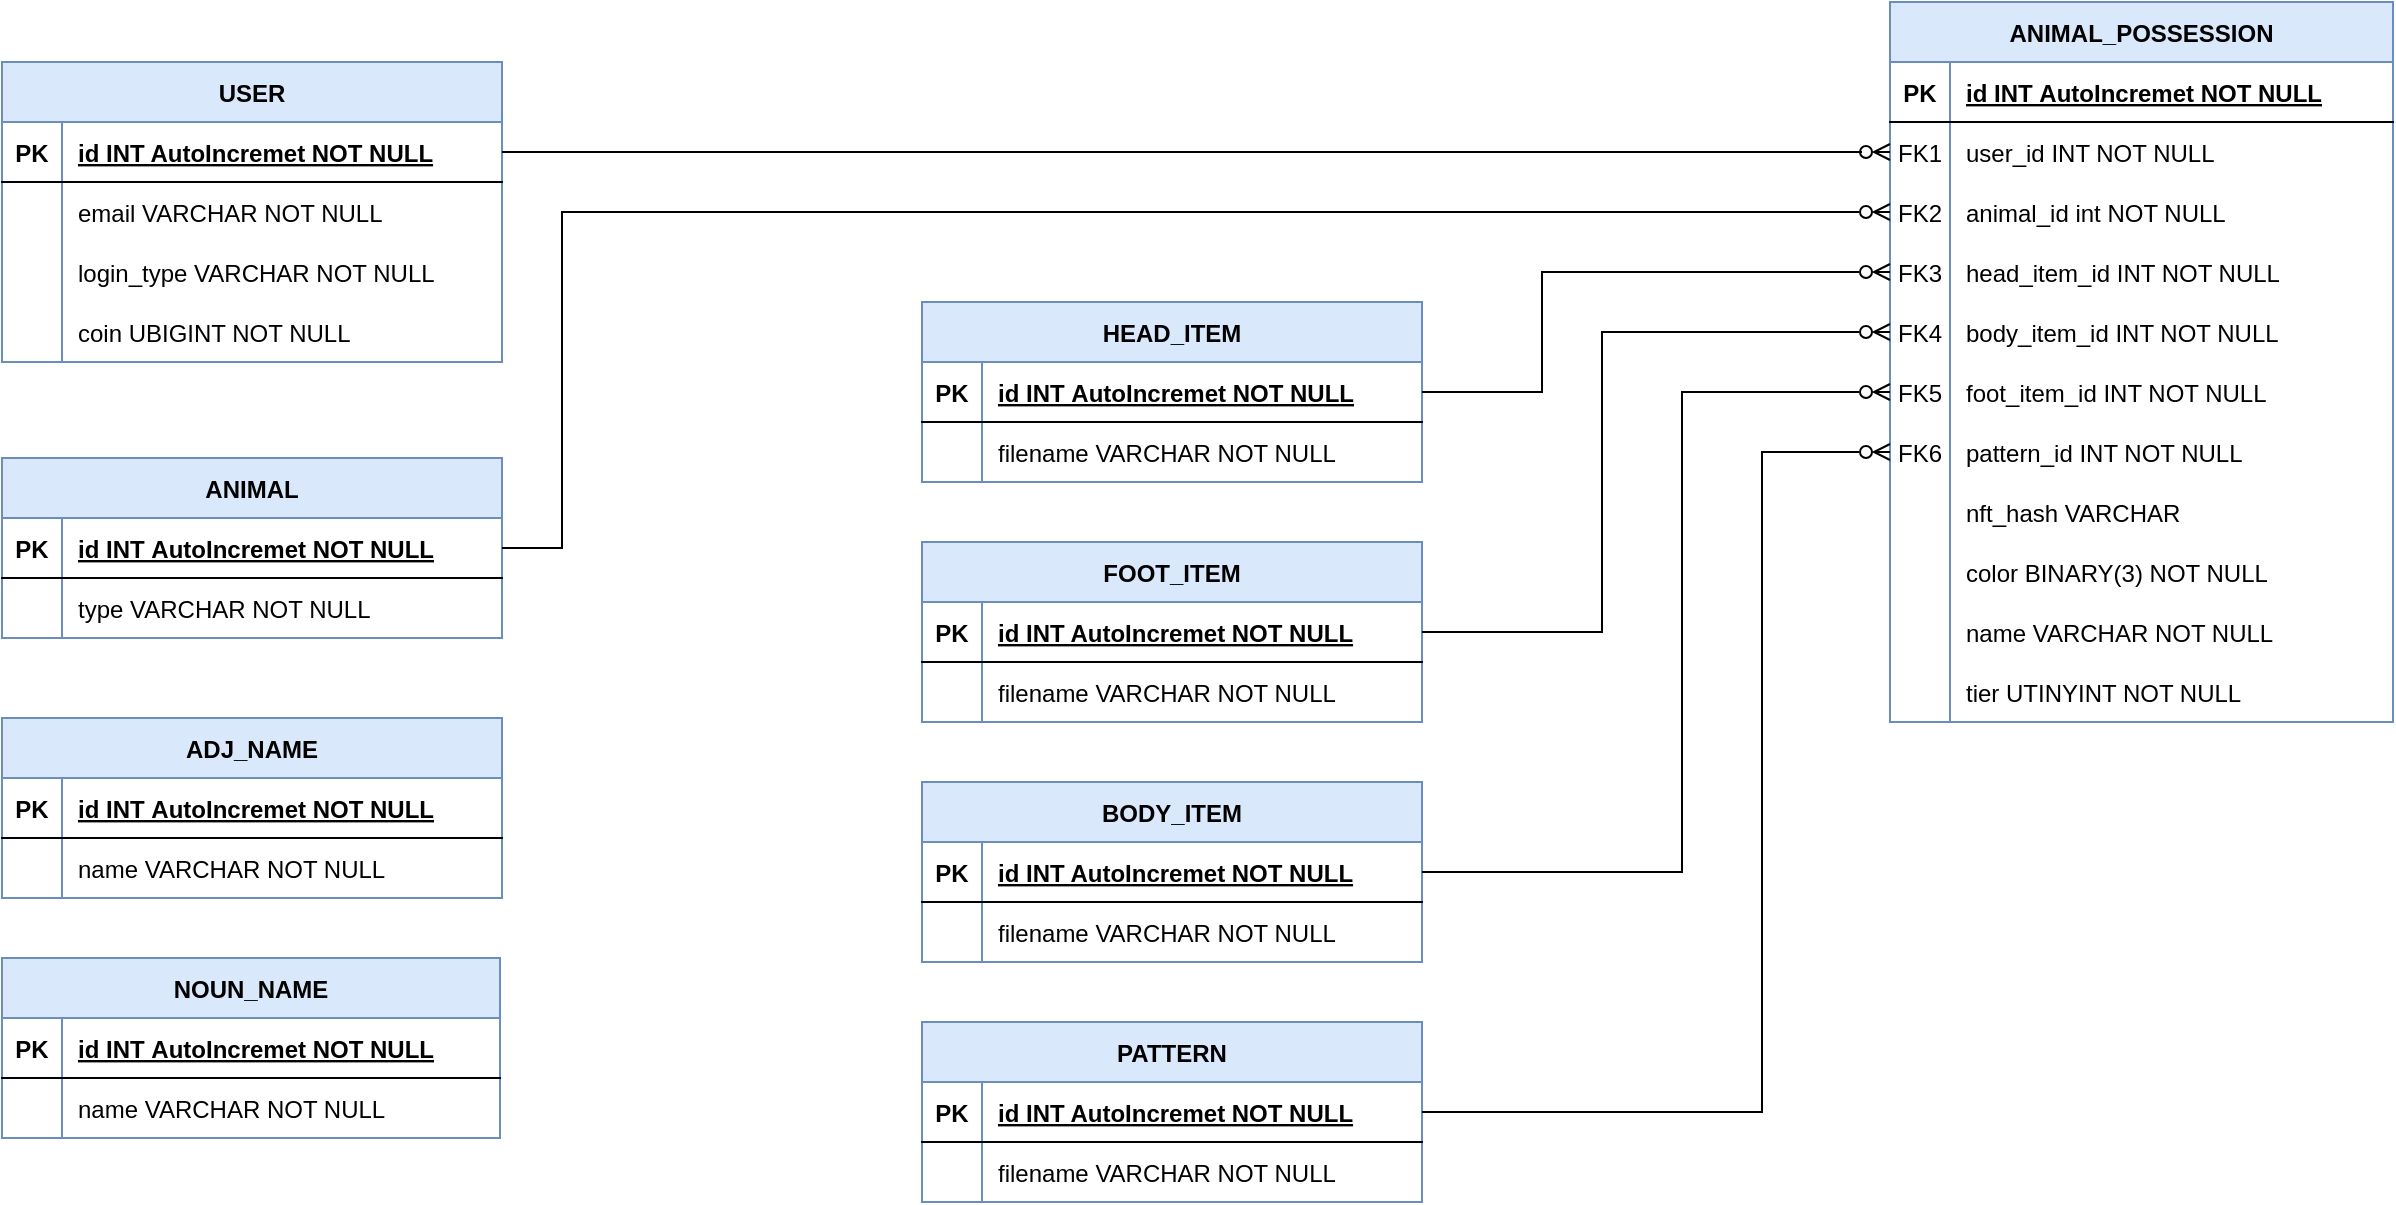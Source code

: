 <mxfile version="17.4.1" type="github">
  <diagram id="R2lEEEUBdFMjLlhIrx00" name="Page-1">
    <mxGraphModel dx="1186" dy="725" grid="1" gridSize="10" guides="1" tooltips="1" connect="1" arrows="1" fold="1" page="1" pageScale="1" pageWidth="850" pageHeight="1100" background="#ffffff" math="0" shadow="0" extFonts="Permanent Marker^https://fonts.googleapis.com/css?family=Permanent+Marker">
      <root>
        <mxCell id="0" />
        <mxCell id="1" parent="0" />
        <mxCell id="C-vyLk0tnHw3VtMMgP7b-2" value="ANIMAL" style="shape=table;startSize=30;container=1;collapsible=1;childLayout=tableLayout;fixedRows=1;rowLines=0;fontStyle=1;align=center;resizeLast=1;fillColor=#dae8fc;strokeColor=#6c8ebf;" parent="1" vertex="1">
          <mxGeometry x="80" y="318" width="250" height="90" as="geometry" />
        </mxCell>
        <mxCell id="C-vyLk0tnHw3VtMMgP7b-3" value="" style="shape=partialRectangle;collapsible=0;dropTarget=0;pointerEvents=0;fillColor=none;points=[[0,0.5],[1,0.5]];portConstraint=eastwest;top=0;left=0;right=0;bottom=1;" parent="C-vyLk0tnHw3VtMMgP7b-2" vertex="1">
          <mxGeometry y="30" width="250" height="30" as="geometry" />
        </mxCell>
        <mxCell id="C-vyLk0tnHw3VtMMgP7b-4" value="PK" style="shape=partialRectangle;overflow=hidden;connectable=0;fillColor=none;top=0;left=0;bottom=0;right=0;fontStyle=1;" parent="C-vyLk0tnHw3VtMMgP7b-3" vertex="1">
          <mxGeometry width="30" height="30" as="geometry">
            <mxRectangle width="30" height="30" as="alternateBounds" />
          </mxGeometry>
        </mxCell>
        <mxCell id="C-vyLk0tnHw3VtMMgP7b-5" value="id INT AutoIncremet NOT NULL" style="shape=partialRectangle;overflow=hidden;connectable=0;fillColor=none;top=0;left=0;bottom=0;right=0;align=left;spacingLeft=6;fontStyle=5;" parent="C-vyLk0tnHw3VtMMgP7b-3" vertex="1">
          <mxGeometry x="30" width="220" height="30" as="geometry">
            <mxRectangle width="220" height="30" as="alternateBounds" />
          </mxGeometry>
        </mxCell>
        <mxCell id="C-vyLk0tnHw3VtMMgP7b-6" value="" style="shape=partialRectangle;collapsible=0;dropTarget=0;pointerEvents=0;fillColor=none;points=[[0,0.5],[1,0.5]];portConstraint=eastwest;top=0;left=0;right=0;bottom=0;" parent="C-vyLk0tnHw3VtMMgP7b-2" vertex="1">
          <mxGeometry y="60" width="250" height="30" as="geometry" />
        </mxCell>
        <mxCell id="C-vyLk0tnHw3VtMMgP7b-7" value="" style="shape=partialRectangle;overflow=hidden;connectable=0;fillColor=none;top=0;left=0;bottom=0;right=0;" parent="C-vyLk0tnHw3VtMMgP7b-6" vertex="1">
          <mxGeometry width="30" height="30" as="geometry">
            <mxRectangle width="30" height="30" as="alternateBounds" />
          </mxGeometry>
        </mxCell>
        <mxCell id="C-vyLk0tnHw3VtMMgP7b-8" value="type VARCHAR NOT NULL" style="shape=partialRectangle;overflow=hidden;connectable=0;fillColor=none;top=0;left=0;bottom=0;right=0;align=left;spacingLeft=6;" parent="C-vyLk0tnHw3VtMMgP7b-6" vertex="1">
          <mxGeometry x="30" width="220" height="30" as="geometry">
            <mxRectangle width="220" height="30" as="alternateBounds" />
          </mxGeometry>
        </mxCell>
        <mxCell id="C-vyLk0tnHw3VtMMgP7b-13" value="ANIMAL_POSSESSION" style="shape=table;startSize=30;container=1;collapsible=1;childLayout=tableLayout;fixedRows=1;rowLines=0;fontStyle=1;align=center;resizeLast=1;fillColor=#dae8fc;strokeColor=#6c8ebf;" parent="1" vertex="1">
          <mxGeometry x="1024" y="90" width="251.5" height="360" as="geometry" />
        </mxCell>
        <mxCell id="C-vyLk0tnHw3VtMMgP7b-14" value="" style="shape=partialRectangle;collapsible=0;dropTarget=0;pointerEvents=0;fillColor=none;points=[[0,0.5],[1,0.5]];portConstraint=eastwest;top=0;left=0;right=0;bottom=1;" parent="C-vyLk0tnHw3VtMMgP7b-13" vertex="1">
          <mxGeometry y="30" width="251.5" height="30" as="geometry" />
        </mxCell>
        <mxCell id="C-vyLk0tnHw3VtMMgP7b-15" value="PK" style="shape=partialRectangle;overflow=hidden;connectable=0;fillColor=none;top=0;left=0;bottom=0;right=0;fontStyle=1;" parent="C-vyLk0tnHw3VtMMgP7b-14" vertex="1">
          <mxGeometry width="30" height="30" as="geometry">
            <mxRectangle width="30" height="30" as="alternateBounds" />
          </mxGeometry>
        </mxCell>
        <mxCell id="C-vyLk0tnHw3VtMMgP7b-16" value="id INT AutoIncremet NOT NULL" style="shape=partialRectangle;overflow=hidden;connectable=0;fillColor=none;top=0;left=0;bottom=0;right=0;align=left;spacingLeft=6;fontStyle=5;" parent="C-vyLk0tnHw3VtMMgP7b-14" vertex="1">
          <mxGeometry x="30" width="221.5" height="30" as="geometry">
            <mxRectangle width="221.5" height="30" as="alternateBounds" />
          </mxGeometry>
        </mxCell>
        <mxCell id="C-vyLk0tnHw3VtMMgP7b-17" value="" style="shape=partialRectangle;collapsible=0;dropTarget=0;pointerEvents=0;fillColor=none;points=[[0,0.5],[1,0.5]];portConstraint=eastwest;top=0;left=0;right=0;bottom=0;" parent="C-vyLk0tnHw3VtMMgP7b-13" vertex="1">
          <mxGeometry y="60" width="251.5" height="30" as="geometry" />
        </mxCell>
        <mxCell id="C-vyLk0tnHw3VtMMgP7b-18" value="FK1" style="shape=partialRectangle;overflow=hidden;connectable=0;fillColor=none;top=0;left=0;bottom=0;right=0;" parent="C-vyLk0tnHw3VtMMgP7b-17" vertex="1">
          <mxGeometry width="30" height="30" as="geometry">
            <mxRectangle width="30" height="30" as="alternateBounds" />
          </mxGeometry>
        </mxCell>
        <mxCell id="C-vyLk0tnHw3VtMMgP7b-19" value="user_id INT NOT NULL" style="shape=partialRectangle;overflow=hidden;connectable=0;fillColor=none;top=0;left=0;bottom=0;right=0;align=left;spacingLeft=6;" parent="C-vyLk0tnHw3VtMMgP7b-17" vertex="1">
          <mxGeometry x="30" width="221.5" height="30" as="geometry">
            <mxRectangle width="221.5" height="30" as="alternateBounds" />
          </mxGeometry>
        </mxCell>
        <mxCell id="C-vyLk0tnHw3VtMMgP7b-20" value="" style="shape=partialRectangle;collapsible=0;dropTarget=0;pointerEvents=0;fillColor=none;points=[[0,0.5],[1,0.5]];portConstraint=eastwest;top=0;left=0;right=0;bottom=0;" parent="C-vyLk0tnHw3VtMMgP7b-13" vertex="1">
          <mxGeometry y="90" width="251.5" height="30" as="geometry" />
        </mxCell>
        <mxCell id="C-vyLk0tnHw3VtMMgP7b-21" value="FK2" style="shape=partialRectangle;overflow=hidden;connectable=0;fillColor=none;top=0;left=0;bottom=0;right=0;" parent="C-vyLk0tnHw3VtMMgP7b-20" vertex="1">
          <mxGeometry width="30" height="30" as="geometry">
            <mxRectangle width="30" height="30" as="alternateBounds" />
          </mxGeometry>
        </mxCell>
        <mxCell id="C-vyLk0tnHw3VtMMgP7b-22" value="animal_id int NOT NULL" style="shape=partialRectangle;overflow=hidden;connectable=0;fillColor=none;top=0;left=0;bottom=0;right=0;align=left;spacingLeft=6;" parent="C-vyLk0tnHw3VtMMgP7b-20" vertex="1">
          <mxGeometry x="30" width="221.5" height="30" as="geometry">
            <mxRectangle width="221.5" height="30" as="alternateBounds" />
          </mxGeometry>
        </mxCell>
        <mxCell id="sEkYHwB2gL95T6LbRW_L-66" value="" style="shape=partialRectangle;collapsible=0;dropTarget=0;pointerEvents=0;fillColor=none;points=[[0,0.5],[1,0.5]];portConstraint=eastwest;top=0;left=0;right=0;bottom=0;" parent="C-vyLk0tnHw3VtMMgP7b-13" vertex="1">
          <mxGeometry y="120" width="251.5" height="30" as="geometry" />
        </mxCell>
        <mxCell id="sEkYHwB2gL95T6LbRW_L-67" value="FK3" style="shape=partialRectangle;overflow=hidden;connectable=0;fillColor=none;top=0;left=0;bottom=0;right=0;" parent="sEkYHwB2gL95T6LbRW_L-66" vertex="1">
          <mxGeometry width="30" height="30" as="geometry">
            <mxRectangle width="30" height="30" as="alternateBounds" />
          </mxGeometry>
        </mxCell>
        <mxCell id="sEkYHwB2gL95T6LbRW_L-68" value="head_item_id INT NOT NULL" style="shape=partialRectangle;overflow=hidden;connectable=0;fillColor=none;top=0;left=0;bottom=0;right=0;align=left;spacingLeft=6;" parent="sEkYHwB2gL95T6LbRW_L-66" vertex="1">
          <mxGeometry x="30" width="221.5" height="30" as="geometry">
            <mxRectangle width="221.5" height="30" as="alternateBounds" />
          </mxGeometry>
        </mxCell>
        <mxCell id="sEkYHwB2gL95T6LbRW_L-69" value="" style="shape=partialRectangle;collapsible=0;dropTarget=0;pointerEvents=0;fillColor=none;points=[[0,0.5],[1,0.5]];portConstraint=eastwest;top=0;left=0;right=0;bottom=0;" parent="C-vyLk0tnHw3VtMMgP7b-13" vertex="1">
          <mxGeometry y="150" width="251.5" height="30" as="geometry" />
        </mxCell>
        <mxCell id="sEkYHwB2gL95T6LbRW_L-70" value="FK4" style="shape=partialRectangle;overflow=hidden;connectable=0;fillColor=none;top=0;left=0;bottom=0;right=0;" parent="sEkYHwB2gL95T6LbRW_L-69" vertex="1">
          <mxGeometry width="30" height="30" as="geometry">
            <mxRectangle width="30" height="30" as="alternateBounds" />
          </mxGeometry>
        </mxCell>
        <mxCell id="sEkYHwB2gL95T6LbRW_L-71" value="body_item_id INT NOT NULL" style="shape=partialRectangle;overflow=hidden;connectable=0;fillColor=none;top=0;left=0;bottom=0;right=0;align=left;spacingLeft=6;" parent="sEkYHwB2gL95T6LbRW_L-69" vertex="1">
          <mxGeometry x="30" width="221.5" height="30" as="geometry">
            <mxRectangle width="221.5" height="30" as="alternateBounds" />
          </mxGeometry>
        </mxCell>
        <mxCell id="sEkYHwB2gL95T6LbRW_L-88" value="" style="shape=partialRectangle;collapsible=0;dropTarget=0;pointerEvents=0;fillColor=none;points=[[0,0.5],[1,0.5]];portConstraint=eastwest;top=0;left=0;right=0;bottom=0;" parent="C-vyLk0tnHw3VtMMgP7b-13" vertex="1">
          <mxGeometry y="180" width="251.5" height="30" as="geometry" />
        </mxCell>
        <mxCell id="sEkYHwB2gL95T6LbRW_L-89" value="FK5" style="shape=partialRectangle;overflow=hidden;connectable=0;fillColor=none;top=0;left=0;bottom=0;right=0;" parent="sEkYHwB2gL95T6LbRW_L-88" vertex="1">
          <mxGeometry width="30" height="30" as="geometry">
            <mxRectangle width="30" height="30" as="alternateBounds" />
          </mxGeometry>
        </mxCell>
        <mxCell id="sEkYHwB2gL95T6LbRW_L-90" value="foot_item_id INT NOT NULL" style="shape=partialRectangle;overflow=hidden;connectable=0;fillColor=none;top=0;left=0;bottom=0;right=0;align=left;spacingLeft=6;" parent="sEkYHwB2gL95T6LbRW_L-88" vertex="1">
          <mxGeometry x="30" width="221.5" height="30" as="geometry">
            <mxRectangle width="221.5" height="30" as="alternateBounds" />
          </mxGeometry>
        </mxCell>
        <mxCell id="sEkYHwB2gL95T6LbRW_L-91" value="" style="shape=partialRectangle;collapsible=0;dropTarget=0;pointerEvents=0;fillColor=none;points=[[0,0.5],[1,0.5]];portConstraint=eastwest;top=0;left=0;right=0;bottom=0;" parent="C-vyLk0tnHw3VtMMgP7b-13" vertex="1">
          <mxGeometry y="210" width="251.5" height="30" as="geometry" />
        </mxCell>
        <mxCell id="sEkYHwB2gL95T6LbRW_L-92" value="FK6" style="shape=partialRectangle;overflow=hidden;connectable=0;fillColor=none;top=0;left=0;bottom=0;right=0;" parent="sEkYHwB2gL95T6LbRW_L-91" vertex="1">
          <mxGeometry width="30" height="30" as="geometry">
            <mxRectangle width="30" height="30" as="alternateBounds" />
          </mxGeometry>
        </mxCell>
        <mxCell id="sEkYHwB2gL95T6LbRW_L-93" value="pattern_id INT NOT NULL" style="shape=partialRectangle;overflow=hidden;connectable=0;fillColor=none;top=0;left=0;bottom=0;right=0;align=left;spacingLeft=6;" parent="sEkYHwB2gL95T6LbRW_L-91" vertex="1">
          <mxGeometry x="30" width="221.5" height="30" as="geometry">
            <mxRectangle width="221.5" height="30" as="alternateBounds" />
          </mxGeometry>
        </mxCell>
        <mxCell id="sEkYHwB2gL95T6LbRW_L-63" value="" style="shape=partialRectangle;collapsible=0;dropTarget=0;pointerEvents=0;fillColor=none;points=[[0,0.5],[1,0.5]];portConstraint=eastwest;top=0;left=0;right=0;bottom=0;" parent="C-vyLk0tnHw3VtMMgP7b-13" vertex="1">
          <mxGeometry y="240" width="251.5" height="30" as="geometry" />
        </mxCell>
        <mxCell id="sEkYHwB2gL95T6LbRW_L-64" value="" style="shape=partialRectangle;overflow=hidden;connectable=0;fillColor=none;top=0;left=0;bottom=0;right=0;" parent="sEkYHwB2gL95T6LbRW_L-63" vertex="1">
          <mxGeometry width="30" height="30" as="geometry">
            <mxRectangle width="30" height="30" as="alternateBounds" />
          </mxGeometry>
        </mxCell>
        <mxCell id="sEkYHwB2gL95T6LbRW_L-65" value="nft_hash VARCHAR" style="shape=partialRectangle;overflow=hidden;connectable=0;fillColor=none;top=0;left=0;bottom=0;right=0;align=left;spacingLeft=6;" parent="sEkYHwB2gL95T6LbRW_L-63" vertex="1">
          <mxGeometry x="30" width="221.5" height="30" as="geometry">
            <mxRectangle width="221.5" height="30" as="alternateBounds" />
          </mxGeometry>
        </mxCell>
        <mxCell id="sEkYHwB2gL95T6LbRW_L-36" value="" style="shape=partialRectangle;collapsible=0;dropTarget=0;pointerEvents=0;fillColor=none;points=[[0,0.5],[1,0.5]];portConstraint=eastwest;top=0;left=0;right=0;bottom=0;" parent="C-vyLk0tnHw3VtMMgP7b-13" vertex="1">
          <mxGeometry y="270" width="251.5" height="30" as="geometry" />
        </mxCell>
        <mxCell id="sEkYHwB2gL95T6LbRW_L-37" value="" style="shape=partialRectangle;overflow=hidden;connectable=0;fillColor=none;top=0;left=0;bottom=0;right=0;" parent="sEkYHwB2gL95T6LbRW_L-36" vertex="1">
          <mxGeometry width="30" height="30" as="geometry">
            <mxRectangle width="30" height="30" as="alternateBounds" />
          </mxGeometry>
        </mxCell>
        <mxCell id="sEkYHwB2gL95T6LbRW_L-38" value="color BINARY(3) NOT NULL" style="shape=partialRectangle;overflow=hidden;connectable=0;fillColor=none;top=0;left=0;bottom=0;right=0;align=left;spacingLeft=6;" parent="sEkYHwB2gL95T6LbRW_L-36" vertex="1">
          <mxGeometry x="30" width="221.5" height="30" as="geometry">
            <mxRectangle width="221.5" height="30" as="alternateBounds" />
          </mxGeometry>
        </mxCell>
        <mxCell id="sEkYHwB2gL95T6LbRW_L-145" value="" style="shape=partialRectangle;collapsible=0;dropTarget=0;pointerEvents=0;fillColor=none;points=[[0,0.5],[1,0.5]];portConstraint=eastwest;top=0;left=0;right=0;bottom=0;" parent="C-vyLk0tnHw3VtMMgP7b-13" vertex="1">
          <mxGeometry y="300" width="251.5" height="30" as="geometry" />
        </mxCell>
        <mxCell id="sEkYHwB2gL95T6LbRW_L-146" value="" style="shape=partialRectangle;overflow=hidden;connectable=0;fillColor=none;top=0;left=0;bottom=0;right=0;" parent="sEkYHwB2gL95T6LbRW_L-145" vertex="1">
          <mxGeometry width="30" height="30" as="geometry">
            <mxRectangle width="30" height="30" as="alternateBounds" />
          </mxGeometry>
        </mxCell>
        <mxCell id="sEkYHwB2gL95T6LbRW_L-147" value="name VARCHAR NOT NULL" style="shape=partialRectangle;overflow=hidden;connectable=0;fillColor=none;top=0;left=0;bottom=0;right=0;align=left;spacingLeft=6;" parent="sEkYHwB2gL95T6LbRW_L-145" vertex="1">
          <mxGeometry x="30" width="221.5" height="30" as="geometry">
            <mxRectangle width="221.5" height="30" as="alternateBounds" />
          </mxGeometry>
        </mxCell>
        <mxCell id="sEkYHwB2gL95T6LbRW_L-148" value="" style="shape=partialRectangle;collapsible=0;dropTarget=0;pointerEvents=0;fillColor=none;points=[[0,0.5],[1,0.5]];portConstraint=eastwest;top=0;left=0;right=0;bottom=0;" parent="C-vyLk0tnHw3VtMMgP7b-13" vertex="1">
          <mxGeometry y="330" width="251.5" height="30" as="geometry" />
        </mxCell>
        <mxCell id="sEkYHwB2gL95T6LbRW_L-149" value="" style="shape=partialRectangle;overflow=hidden;connectable=0;fillColor=none;top=0;left=0;bottom=0;right=0;" parent="sEkYHwB2gL95T6LbRW_L-148" vertex="1">
          <mxGeometry width="30" height="30" as="geometry">
            <mxRectangle width="30" height="30" as="alternateBounds" />
          </mxGeometry>
        </mxCell>
        <mxCell id="sEkYHwB2gL95T6LbRW_L-150" value="tier UTINYINT NOT NULL" style="shape=partialRectangle;overflow=hidden;connectable=0;fillColor=none;top=0;left=0;bottom=0;right=0;align=left;spacingLeft=6;" parent="sEkYHwB2gL95T6LbRW_L-148" vertex="1">
          <mxGeometry x="30" width="221.5" height="30" as="geometry">
            <mxRectangle width="221.5" height="30" as="alternateBounds" />
          </mxGeometry>
        </mxCell>
        <mxCell id="C-vyLk0tnHw3VtMMgP7b-23" value="USER" style="shape=table;startSize=30;container=1;collapsible=1;childLayout=tableLayout;fixedRows=1;rowLines=0;fontStyle=1;align=center;resizeLast=1;fillColor=#dae8fc;strokeColor=#6c8ebf;" parent="1" vertex="1">
          <mxGeometry x="80" y="120" width="250" height="150" as="geometry" />
        </mxCell>
        <mxCell id="C-vyLk0tnHw3VtMMgP7b-24" value="" style="shape=partialRectangle;collapsible=0;dropTarget=0;pointerEvents=0;fillColor=none;points=[[0,0.5],[1,0.5]];portConstraint=eastwest;top=0;left=0;right=0;bottom=1;" parent="C-vyLk0tnHw3VtMMgP7b-23" vertex="1">
          <mxGeometry y="30" width="250" height="30" as="geometry" />
        </mxCell>
        <mxCell id="C-vyLk0tnHw3VtMMgP7b-25" value="PK" style="shape=partialRectangle;overflow=hidden;connectable=0;fillColor=none;top=0;left=0;bottom=0;right=0;fontStyle=1;" parent="C-vyLk0tnHw3VtMMgP7b-24" vertex="1">
          <mxGeometry width="30" height="30" as="geometry">
            <mxRectangle width="30" height="30" as="alternateBounds" />
          </mxGeometry>
        </mxCell>
        <mxCell id="C-vyLk0tnHw3VtMMgP7b-26" value="id INT AutoIncremet NOT NULL" style="shape=partialRectangle;overflow=hidden;connectable=0;fillColor=none;top=0;left=0;bottom=0;right=0;align=left;spacingLeft=6;fontStyle=5;" parent="C-vyLk0tnHw3VtMMgP7b-24" vertex="1">
          <mxGeometry x="30" width="220" height="30" as="geometry">
            <mxRectangle width="220" height="30" as="alternateBounds" />
          </mxGeometry>
        </mxCell>
        <mxCell id="C-vyLk0tnHw3VtMMgP7b-27" value="" style="shape=partialRectangle;collapsible=0;dropTarget=0;pointerEvents=0;fillColor=none;points=[[0,0.5],[1,0.5]];portConstraint=eastwest;top=0;left=0;right=0;bottom=0;" parent="C-vyLk0tnHw3VtMMgP7b-23" vertex="1">
          <mxGeometry y="60" width="250" height="30" as="geometry" />
        </mxCell>
        <mxCell id="C-vyLk0tnHw3VtMMgP7b-28" value="" style="shape=partialRectangle;overflow=hidden;connectable=0;fillColor=none;top=0;left=0;bottom=0;right=0;" parent="C-vyLk0tnHw3VtMMgP7b-27" vertex="1">
          <mxGeometry width="30" height="30" as="geometry">
            <mxRectangle width="30" height="30" as="alternateBounds" />
          </mxGeometry>
        </mxCell>
        <mxCell id="C-vyLk0tnHw3VtMMgP7b-29" value="email VARCHAR NOT NULL" style="shape=partialRectangle;overflow=hidden;connectable=0;fillColor=none;top=0;left=0;bottom=0;right=0;align=left;spacingLeft=6;" parent="C-vyLk0tnHw3VtMMgP7b-27" vertex="1">
          <mxGeometry x="30" width="220" height="30" as="geometry">
            <mxRectangle width="220" height="30" as="alternateBounds" />
          </mxGeometry>
        </mxCell>
        <mxCell id="sEkYHwB2gL95T6LbRW_L-57" value="" style="shape=partialRectangle;collapsible=0;dropTarget=0;pointerEvents=0;fillColor=none;points=[[0,0.5],[1,0.5]];portConstraint=eastwest;top=0;left=0;right=0;bottom=0;" parent="C-vyLk0tnHw3VtMMgP7b-23" vertex="1">
          <mxGeometry y="90" width="250" height="30" as="geometry" />
        </mxCell>
        <mxCell id="sEkYHwB2gL95T6LbRW_L-58" value="" style="shape=partialRectangle;overflow=hidden;connectable=0;fillColor=none;top=0;left=0;bottom=0;right=0;" parent="sEkYHwB2gL95T6LbRW_L-57" vertex="1">
          <mxGeometry width="30" height="30" as="geometry">
            <mxRectangle width="30" height="30" as="alternateBounds" />
          </mxGeometry>
        </mxCell>
        <mxCell id="sEkYHwB2gL95T6LbRW_L-59" value="login_type VARCHAR NOT NULL" style="shape=partialRectangle;overflow=hidden;connectable=0;fillColor=none;top=0;left=0;bottom=0;right=0;align=left;spacingLeft=6;" parent="sEkYHwB2gL95T6LbRW_L-57" vertex="1">
          <mxGeometry x="30" width="220" height="30" as="geometry">
            <mxRectangle width="220" height="30" as="alternateBounds" />
          </mxGeometry>
        </mxCell>
        <mxCell id="sEkYHwB2gL95T6LbRW_L-94" value="" style="shape=partialRectangle;collapsible=0;dropTarget=0;pointerEvents=0;fillColor=none;points=[[0,0.5],[1,0.5]];portConstraint=eastwest;top=0;left=0;right=0;bottom=0;" parent="C-vyLk0tnHw3VtMMgP7b-23" vertex="1">
          <mxGeometry y="120" width="250" height="30" as="geometry" />
        </mxCell>
        <mxCell id="sEkYHwB2gL95T6LbRW_L-95" value="" style="shape=partialRectangle;overflow=hidden;connectable=0;fillColor=none;top=0;left=0;bottom=0;right=0;" parent="sEkYHwB2gL95T6LbRW_L-94" vertex="1">
          <mxGeometry width="30" height="30" as="geometry">
            <mxRectangle width="30" height="30" as="alternateBounds" />
          </mxGeometry>
        </mxCell>
        <mxCell id="sEkYHwB2gL95T6LbRW_L-96" value="coin UBIGINT NOT NULL" style="shape=partialRectangle;overflow=hidden;connectable=0;fillColor=none;top=0;left=0;bottom=0;right=0;align=left;spacingLeft=6;" parent="sEkYHwB2gL95T6LbRW_L-94" vertex="1">
          <mxGeometry x="30" width="220" height="30" as="geometry">
            <mxRectangle width="220" height="30" as="alternateBounds" />
          </mxGeometry>
        </mxCell>
        <mxCell id="sEkYHwB2gL95T6LbRW_L-1" value="HEAD_ITEM" style="shape=table;startSize=30;container=1;collapsible=1;childLayout=tableLayout;fixedRows=1;rowLines=0;fontStyle=1;align=center;resizeLast=1;fillColor=#dae8fc;strokeColor=#6c8ebf;" parent="1" vertex="1">
          <mxGeometry x="540" y="240" width="250" height="90" as="geometry" />
        </mxCell>
        <mxCell id="sEkYHwB2gL95T6LbRW_L-2" value="" style="shape=partialRectangle;collapsible=0;dropTarget=0;pointerEvents=0;fillColor=none;points=[[0,0.5],[1,0.5]];portConstraint=eastwest;top=0;left=0;right=0;bottom=1;" parent="sEkYHwB2gL95T6LbRW_L-1" vertex="1">
          <mxGeometry y="30" width="250" height="30" as="geometry" />
        </mxCell>
        <mxCell id="sEkYHwB2gL95T6LbRW_L-3" value="PK" style="shape=partialRectangle;overflow=hidden;connectable=0;fillColor=none;top=0;left=0;bottom=0;right=0;fontStyle=1;" parent="sEkYHwB2gL95T6LbRW_L-2" vertex="1">
          <mxGeometry width="30" height="30" as="geometry">
            <mxRectangle width="30" height="30" as="alternateBounds" />
          </mxGeometry>
        </mxCell>
        <mxCell id="sEkYHwB2gL95T6LbRW_L-4" value="id INT AutoIncremet NOT NULL" style="shape=partialRectangle;overflow=hidden;connectable=0;fillColor=none;top=0;left=0;bottom=0;right=0;align=left;spacingLeft=6;fontStyle=5;" parent="sEkYHwB2gL95T6LbRW_L-2" vertex="1">
          <mxGeometry x="30" width="220" height="30" as="geometry">
            <mxRectangle width="220" height="30" as="alternateBounds" />
          </mxGeometry>
        </mxCell>
        <mxCell id="sEkYHwB2gL95T6LbRW_L-5" value="" style="shape=partialRectangle;collapsible=0;dropTarget=0;pointerEvents=0;fillColor=none;points=[[0,0.5],[1,0.5]];portConstraint=eastwest;top=0;left=0;right=0;bottom=0;" parent="sEkYHwB2gL95T6LbRW_L-1" vertex="1">
          <mxGeometry y="60" width="250" height="30" as="geometry" />
        </mxCell>
        <mxCell id="sEkYHwB2gL95T6LbRW_L-6" value="" style="shape=partialRectangle;overflow=hidden;connectable=0;fillColor=none;top=0;left=0;bottom=0;right=0;" parent="sEkYHwB2gL95T6LbRW_L-5" vertex="1">
          <mxGeometry width="30" height="30" as="geometry">
            <mxRectangle width="30" height="30" as="alternateBounds" />
          </mxGeometry>
        </mxCell>
        <mxCell id="sEkYHwB2gL95T6LbRW_L-7" value="filename VARCHAR NOT NULL" style="shape=partialRectangle;overflow=hidden;connectable=0;fillColor=none;top=0;left=0;bottom=0;right=0;align=left;spacingLeft=6;" parent="sEkYHwB2gL95T6LbRW_L-5" vertex="1">
          <mxGeometry x="30" width="220" height="30" as="geometry">
            <mxRectangle width="220" height="30" as="alternateBounds" />
          </mxGeometry>
        </mxCell>
        <mxCell id="sEkYHwB2gL95T6LbRW_L-8" value="FOOT_ITEM" style="shape=table;startSize=30;container=1;collapsible=1;childLayout=tableLayout;fixedRows=1;rowLines=0;fontStyle=1;align=center;resizeLast=1;fillColor=#dae8fc;strokeColor=#6c8ebf;" parent="1" vertex="1">
          <mxGeometry x="540" y="360" width="250" height="90" as="geometry" />
        </mxCell>
        <mxCell id="sEkYHwB2gL95T6LbRW_L-9" value="" style="shape=partialRectangle;collapsible=0;dropTarget=0;pointerEvents=0;fillColor=none;points=[[0,0.5],[1,0.5]];portConstraint=eastwest;top=0;left=0;right=0;bottom=1;" parent="sEkYHwB2gL95T6LbRW_L-8" vertex="1">
          <mxGeometry y="30" width="250" height="30" as="geometry" />
        </mxCell>
        <mxCell id="sEkYHwB2gL95T6LbRW_L-10" value="PK" style="shape=partialRectangle;overflow=hidden;connectable=0;fillColor=none;top=0;left=0;bottom=0;right=0;fontStyle=1;" parent="sEkYHwB2gL95T6LbRW_L-9" vertex="1">
          <mxGeometry width="30" height="30" as="geometry">
            <mxRectangle width="30" height="30" as="alternateBounds" />
          </mxGeometry>
        </mxCell>
        <mxCell id="sEkYHwB2gL95T6LbRW_L-11" value="id INT AutoIncremet NOT NULL" style="shape=partialRectangle;overflow=hidden;connectable=0;fillColor=none;top=0;left=0;bottom=0;right=0;align=left;spacingLeft=6;fontStyle=5;" parent="sEkYHwB2gL95T6LbRW_L-9" vertex="1">
          <mxGeometry x="30" width="220" height="30" as="geometry">
            <mxRectangle width="220" height="30" as="alternateBounds" />
          </mxGeometry>
        </mxCell>
        <mxCell id="sEkYHwB2gL95T6LbRW_L-12" value="" style="shape=partialRectangle;collapsible=0;dropTarget=0;pointerEvents=0;fillColor=none;points=[[0,0.5],[1,0.5]];portConstraint=eastwest;top=0;left=0;right=0;bottom=0;" parent="sEkYHwB2gL95T6LbRW_L-8" vertex="1">
          <mxGeometry y="60" width="250" height="30" as="geometry" />
        </mxCell>
        <mxCell id="sEkYHwB2gL95T6LbRW_L-13" value="" style="shape=partialRectangle;overflow=hidden;connectable=0;fillColor=none;top=0;left=0;bottom=0;right=0;" parent="sEkYHwB2gL95T6LbRW_L-12" vertex="1">
          <mxGeometry width="30" height="30" as="geometry">
            <mxRectangle width="30" height="30" as="alternateBounds" />
          </mxGeometry>
        </mxCell>
        <mxCell id="sEkYHwB2gL95T6LbRW_L-14" value="filename VARCHAR NOT NULL" style="shape=partialRectangle;overflow=hidden;connectable=0;fillColor=none;top=0;left=0;bottom=0;right=0;align=left;spacingLeft=6;" parent="sEkYHwB2gL95T6LbRW_L-12" vertex="1">
          <mxGeometry x="30" width="220" height="30" as="geometry">
            <mxRectangle width="220" height="30" as="alternateBounds" />
          </mxGeometry>
        </mxCell>
        <mxCell id="sEkYHwB2gL95T6LbRW_L-15" value="BODY_ITEM" style="shape=table;startSize=30;container=1;collapsible=1;childLayout=tableLayout;fixedRows=1;rowLines=0;fontStyle=1;align=center;resizeLast=1;fillColor=#dae8fc;strokeColor=#6c8ebf;" parent="1" vertex="1">
          <mxGeometry x="540" y="480" width="250" height="90" as="geometry" />
        </mxCell>
        <mxCell id="sEkYHwB2gL95T6LbRW_L-16" value="" style="shape=partialRectangle;collapsible=0;dropTarget=0;pointerEvents=0;fillColor=none;points=[[0,0.5],[1,0.5]];portConstraint=eastwest;top=0;left=0;right=0;bottom=1;" parent="sEkYHwB2gL95T6LbRW_L-15" vertex="1">
          <mxGeometry y="30" width="250" height="30" as="geometry" />
        </mxCell>
        <mxCell id="sEkYHwB2gL95T6LbRW_L-17" value="PK" style="shape=partialRectangle;overflow=hidden;connectable=0;fillColor=none;top=0;left=0;bottom=0;right=0;fontStyle=1;" parent="sEkYHwB2gL95T6LbRW_L-16" vertex="1">
          <mxGeometry width="30" height="30" as="geometry">
            <mxRectangle width="30" height="30" as="alternateBounds" />
          </mxGeometry>
        </mxCell>
        <mxCell id="sEkYHwB2gL95T6LbRW_L-18" value="id INT AutoIncremet NOT NULL" style="shape=partialRectangle;overflow=hidden;connectable=0;fillColor=none;top=0;left=0;bottom=0;right=0;align=left;spacingLeft=6;fontStyle=5;" parent="sEkYHwB2gL95T6LbRW_L-16" vertex="1">
          <mxGeometry x="30" width="220" height="30" as="geometry">
            <mxRectangle width="220" height="30" as="alternateBounds" />
          </mxGeometry>
        </mxCell>
        <mxCell id="sEkYHwB2gL95T6LbRW_L-19" value="" style="shape=partialRectangle;collapsible=0;dropTarget=0;pointerEvents=0;fillColor=none;points=[[0,0.5],[1,0.5]];portConstraint=eastwest;top=0;left=0;right=0;bottom=0;" parent="sEkYHwB2gL95T6LbRW_L-15" vertex="1">
          <mxGeometry y="60" width="250" height="30" as="geometry" />
        </mxCell>
        <mxCell id="sEkYHwB2gL95T6LbRW_L-20" value="" style="shape=partialRectangle;overflow=hidden;connectable=0;fillColor=none;top=0;left=0;bottom=0;right=0;" parent="sEkYHwB2gL95T6LbRW_L-19" vertex="1">
          <mxGeometry width="30" height="30" as="geometry">
            <mxRectangle width="30" height="30" as="alternateBounds" />
          </mxGeometry>
        </mxCell>
        <mxCell id="sEkYHwB2gL95T6LbRW_L-21" value="filename VARCHAR NOT NULL" style="shape=partialRectangle;overflow=hidden;connectable=0;fillColor=none;top=0;left=0;bottom=0;right=0;align=left;spacingLeft=6;" parent="sEkYHwB2gL95T6LbRW_L-19" vertex="1">
          <mxGeometry x="30" width="220" height="30" as="geometry">
            <mxRectangle width="220" height="30" as="alternateBounds" />
          </mxGeometry>
        </mxCell>
        <mxCell id="sEkYHwB2gL95T6LbRW_L-22" value="PATTERN" style="shape=table;startSize=30;container=1;collapsible=1;childLayout=tableLayout;fixedRows=1;rowLines=0;fontStyle=1;align=center;resizeLast=1;fillColor=#dae8fc;strokeColor=#6c8ebf;" parent="1" vertex="1">
          <mxGeometry x="540" y="600" width="250" height="90" as="geometry" />
        </mxCell>
        <mxCell id="sEkYHwB2gL95T6LbRW_L-23" value="" style="shape=partialRectangle;collapsible=0;dropTarget=0;pointerEvents=0;fillColor=none;points=[[0,0.5],[1,0.5]];portConstraint=eastwest;top=0;left=0;right=0;bottom=1;" parent="sEkYHwB2gL95T6LbRW_L-22" vertex="1">
          <mxGeometry y="30" width="250" height="30" as="geometry" />
        </mxCell>
        <mxCell id="sEkYHwB2gL95T6LbRW_L-24" value="PK" style="shape=partialRectangle;overflow=hidden;connectable=0;fillColor=none;top=0;left=0;bottom=0;right=0;fontStyle=1;" parent="sEkYHwB2gL95T6LbRW_L-23" vertex="1">
          <mxGeometry width="30" height="30" as="geometry">
            <mxRectangle width="30" height="30" as="alternateBounds" />
          </mxGeometry>
        </mxCell>
        <mxCell id="sEkYHwB2gL95T6LbRW_L-25" value="id INT AutoIncremet NOT NULL" style="shape=partialRectangle;overflow=hidden;connectable=0;fillColor=none;top=0;left=0;bottom=0;right=0;align=left;spacingLeft=6;fontStyle=5;" parent="sEkYHwB2gL95T6LbRW_L-23" vertex="1">
          <mxGeometry x="30" width="220" height="30" as="geometry">
            <mxRectangle width="220" height="30" as="alternateBounds" />
          </mxGeometry>
        </mxCell>
        <mxCell id="sEkYHwB2gL95T6LbRW_L-26" value="" style="shape=partialRectangle;collapsible=0;dropTarget=0;pointerEvents=0;fillColor=none;points=[[0,0.5],[1,0.5]];portConstraint=eastwest;top=0;left=0;right=0;bottom=0;" parent="sEkYHwB2gL95T6LbRW_L-22" vertex="1">
          <mxGeometry y="60" width="250" height="30" as="geometry" />
        </mxCell>
        <mxCell id="sEkYHwB2gL95T6LbRW_L-27" value="" style="shape=partialRectangle;overflow=hidden;connectable=0;fillColor=none;top=0;left=0;bottom=0;right=0;" parent="sEkYHwB2gL95T6LbRW_L-26" vertex="1">
          <mxGeometry width="30" height="30" as="geometry">
            <mxRectangle width="30" height="30" as="alternateBounds" />
          </mxGeometry>
        </mxCell>
        <mxCell id="sEkYHwB2gL95T6LbRW_L-28" value="filename VARCHAR NOT NULL" style="shape=partialRectangle;overflow=hidden;connectable=0;fillColor=none;top=0;left=0;bottom=0;right=0;align=left;spacingLeft=6;" parent="sEkYHwB2gL95T6LbRW_L-26" vertex="1">
          <mxGeometry x="30" width="220" height="30" as="geometry">
            <mxRectangle width="220" height="30" as="alternateBounds" />
          </mxGeometry>
        </mxCell>
        <mxCell id="sEkYHwB2gL95T6LbRW_L-97" value="ADJ_NAME" style="shape=table;startSize=30;container=1;collapsible=1;childLayout=tableLayout;fixedRows=1;rowLines=0;fontStyle=1;align=center;resizeLast=1;fillColor=#dae8fc;strokeColor=#6c8ebf;" parent="1" vertex="1">
          <mxGeometry x="80" y="448" width="250" height="90" as="geometry" />
        </mxCell>
        <mxCell id="sEkYHwB2gL95T6LbRW_L-98" value="" style="shape=partialRectangle;collapsible=0;dropTarget=0;pointerEvents=0;fillColor=none;points=[[0,0.5],[1,0.5]];portConstraint=eastwest;top=0;left=0;right=0;bottom=1;" parent="sEkYHwB2gL95T6LbRW_L-97" vertex="1">
          <mxGeometry y="30" width="250" height="30" as="geometry" />
        </mxCell>
        <mxCell id="sEkYHwB2gL95T6LbRW_L-99" value="PK" style="shape=partialRectangle;overflow=hidden;connectable=0;fillColor=none;top=0;left=0;bottom=0;right=0;fontStyle=1;" parent="sEkYHwB2gL95T6LbRW_L-98" vertex="1">
          <mxGeometry width="30" height="30" as="geometry">
            <mxRectangle width="30" height="30" as="alternateBounds" />
          </mxGeometry>
        </mxCell>
        <mxCell id="sEkYHwB2gL95T6LbRW_L-100" value="id INT AutoIncremet NOT NULL" style="shape=partialRectangle;overflow=hidden;connectable=0;fillColor=none;top=0;left=0;bottom=0;right=0;align=left;spacingLeft=6;fontStyle=5;" parent="sEkYHwB2gL95T6LbRW_L-98" vertex="1">
          <mxGeometry x="30" width="220" height="30" as="geometry">
            <mxRectangle width="220" height="30" as="alternateBounds" />
          </mxGeometry>
        </mxCell>
        <mxCell id="sEkYHwB2gL95T6LbRW_L-101" value="" style="shape=partialRectangle;collapsible=0;dropTarget=0;pointerEvents=0;fillColor=none;points=[[0,0.5],[1,0.5]];portConstraint=eastwest;top=0;left=0;right=0;bottom=0;" parent="sEkYHwB2gL95T6LbRW_L-97" vertex="1">
          <mxGeometry y="60" width="250" height="30" as="geometry" />
        </mxCell>
        <mxCell id="sEkYHwB2gL95T6LbRW_L-102" value="" style="shape=partialRectangle;overflow=hidden;connectable=0;fillColor=none;top=0;left=0;bottom=0;right=0;" parent="sEkYHwB2gL95T6LbRW_L-101" vertex="1">
          <mxGeometry width="30" height="30" as="geometry">
            <mxRectangle width="30" height="30" as="alternateBounds" />
          </mxGeometry>
        </mxCell>
        <mxCell id="sEkYHwB2gL95T6LbRW_L-103" value="name VARCHAR NOT NULL" style="shape=partialRectangle;overflow=hidden;connectable=0;fillColor=none;top=0;left=0;bottom=0;right=0;align=left;spacingLeft=6;" parent="sEkYHwB2gL95T6LbRW_L-101" vertex="1">
          <mxGeometry x="30" width="220" height="30" as="geometry">
            <mxRectangle width="220" height="30" as="alternateBounds" />
          </mxGeometry>
        </mxCell>
        <mxCell id="sEkYHwB2gL95T6LbRW_L-104" value="NOUN_NAME" style="shape=table;startSize=30;container=1;collapsible=1;childLayout=tableLayout;fixedRows=1;rowLines=0;fontStyle=1;align=center;resizeLast=1;fillColor=#dae8fc;strokeColor=#6c8ebf;" parent="1" vertex="1">
          <mxGeometry x="80" y="568" width="249" height="90" as="geometry" />
        </mxCell>
        <mxCell id="sEkYHwB2gL95T6LbRW_L-105" value="" style="shape=partialRectangle;collapsible=0;dropTarget=0;pointerEvents=0;fillColor=none;points=[[0,0.5],[1,0.5]];portConstraint=eastwest;top=0;left=0;right=0;bottom=1;" parent="sEkYHwB2gL95T6LbRW_L-104" vertex="1">
          <mxGeometry y="30" width="249" height="30" as="geometry" />
        </mxCell>
        <mxCell id="sEkYHwB2gL95T6LbRW_L-106" value="PK" style="shape=partialRectangle;overflow=hidden;connectable=0;fillColor=none;top=0;left=0;bottom=0;right=0;fontStyle=1;" parent="sEkYHwB2gL95T6LbRW_L-105" vertex="1">
          <mxGeometry width="30" height="30" as="geometry">
            <mxRectangle width="30" height="30" as="alternateBounds" />
          </mxGeometry>
        </mxCell>
        <mxCell id="sEkYHwB2gL95T6LbRW_L-107" value="id INT AutoIncremet NOT NULL" style="shape=partialRectangle;overflow=hidden;connectable=0;fillColor=none;top=0;left=0;bottom=0;right=0;align=left;spacingLeft=6;fontStyle=5;" parent="sEkYHwB2gL95T6LbRW_L-105" vertex="1">
          <mxGeometry x="30" width="219" height="30" as="geometry">
            <mxRectangle width="219" height="30" as="alternateBounds" />
          </mxGeometry>
        </mxCell>
        <mxCell id="sEkYHwB2gL95T6LbRW_L-108" value="" style="shape=partialRectangle;collapsible=0;dropTarget=0;pointerEvents=0;fillColor=none;points=[[0,0.5],[1,0.5]];portConstraint=eastwest;top=0;left=0;right=0;bottom=0;" parent="sEkYHwB2gL95T6LbRW_L-104" vertex="1">
          <mxGeometry y="60" width="249" height="30" as="geometry" />
        </mxCell>
        <mxCell id="sEkYHwB2gL95T6LbRW_L-109" value="" style="shape=partialRectangle;overflow=hidden;connectable=0;fillColor=none;top=0;left=0;bottom=0;right=0;" parent="sEkYHwB2gL95T6LbRW_L-108" vertex="1">
          <mxGeometry width="30" height="30" as="geometry">
            <mxRectangle width="30" height="30" as="alternateBounds" />
          </mxGeometry>
        </mxCell>
        <mxCell id="sEkYHwB2gL95T6LbRW_L-110" value="name VARCHAR NOT NULL" style="shape=partialRectangle;overflow=hidden;connectable=0;fillColor=none;top=0;left=0;bottom=0;right=0;align=left;spacingLeft=6;" parent="sEkYHwB2gL95T6LbRW_L-108" vertex="1">
          <mxGeometry x="30" width="219" height="30" as="geometry">
            <mxRectangle width="219" height="30" as="alternateBounds" />
          </mxGeometry>
        </mxCell>
        <mxCell id="sEkYHwB2gL95T6LbRW_L-112" style="edgeStyle=orthogonalEdgeStyle;rounded=0;orthogonalLoop=1;jettySize=auto;html=1;exitX=1;exitY=0.5;exitDx=0;exitDy=0;entryX=0;entryY=0.5;entryDx=0;entryDy=0;endArrow=ERzeroToMany;endFill=0;" parent="1" source="C-vyLk0tnHw3VtMMgP7b-24" target="C-vyLk0tnHw3VtMMgP7b-17" edge="1">
          <mxGeometry relative="1" as="geometry">
            <Array as="points">
              <mxPoint x="1010" y="165" />
              <mxPoint x="1010" y="165" />
            </Array>
          </mxGeometry>
        </mxCell>
        <mxCell id="sEkYHwB2gL95T6LbRW_L-117" style="edgeStyle=orthogonalEdgeStyle;rounded=0;orthogonalLoop=1;jettySize=auto;html=1;exitX=1;exitY=0.5;exitDx=0;exitDy=0;entryX=0;entryY=0.5;entryDx=0;entryDy=0;endArrow=ERzeroToMany;endFill=0;" parent="1" source="sEkYHwB2gL95T6LbRW_L-2" target="sEkYHwB2gL95T6LbRW_L-66" edge="1">
          <mxGeometry relative="1" as="geometry">
            <Array as="points">
              <mxPoint x="850" y="285" />
              <mxPoint x="850" y="225" />
            </Array>
          </mxGeometry>
        </mxCell>
        <mxCell id="sEkYHwB2gL95T6LbRW_L-118" style="edgeStyle=orthogonalEdgeStyle;rounded=0;orthogonalLoop=1;jettySize=auto;html=1;exitX=1;exitY=0.5;exitDx=0;exitDy=0;entryX=0;entryY=0.5;entryDx=0;entryDy=0;endArrow=ERzeroToMany;endFill=0;" parent="1" source="sEkYHwB2gL95T6LbRW_L-9" target="sEkYHwB2gL95T6LbRW_L-69" edge="1">
          <mxGeometry relative="1" as="geometry">
            <Array as="points">
              <mxPoint x="880" y="405" />
              <mxPoint x="880" y="255" />
            </Array>
          </mxGeometry>
        </mxCell>
        <mxCell id="sEkYHwB2gL95T6LbRW_L-119" style="edgeStyle=orthogonalEdgeStyle;rounded=0;orthogonalLoop=1;jettySize=auto;html=1;exitX=1;exitY=0.5;exitDx=0;exitDy=0;endArrow=ERzeroToMany;endFill=0;" parent="1" source="sEkYHwB2gL95T6LbRW_L-16" target="sEkYHwB2gL95T6LbRW_L-88" edge="1">
          <mxGeometry relative="1" as="geometry">
            <Array as="points">
              <mxPoint x="920" y="525" />
              <mxPoint x="920" y="285" />
            </Array>
          </mxGeometry>
        </mxCell>
        <mxCell id="sEkYHwB2gL95T6LbRW_L-120" style="edgeStyle=orthogonalEdgeStyle;rounded=0;orthogonalLoop=1;jettySize=auto;html=1;exitX=1;exitY=0.5;exitDx=0;exitDy=0;entryX=0;entryY=0.5;entryDx=0;entryDy=0;endArrow=ERzeroToMany;endFill=0;" parent="1" source="sEkYHwB2gL95T6LbRW_L-23" target="sEkYHwB2gL95T6LbRW_L-91" edge="1">
          <mxGeometry relative="1" as="geometry">
            <Array as="points">
              <mxPoint x="960" y="645" />
              <mxPoint x="960" y="315" />
            </Array>
          </mxGeometry>
        </mxCell>
        <mxCell id="sEkYHwB2gL95T6LbRW_L-121" style="edgeStyle=orthogonalEdgeStyle;rounded=0;orthogonalLoop=1;jettySize=auto;html=1;exitX=1;exitY=0.5;exitDx=0;exitDy=0;entryX=0;entryY=0.5;entryDx=0;entryDy=0;endArrow=ERzeroToMany;endFill=0;" parent="1" source="C-vyLk0tnHw3VtMMgP7b-3" target="C-vyLk0tnHw3VtMMgP7b-20" edge="1">
          <mxGeometry relative="1" as="geometry">
            <Array as="points">
              <mxPoint x="360" y="363" />
              <mxPoint x="360" y="195" />
            </Array>
          </mxGeometry>
        </mxCell>
      </root>
    </mxGraphModel>
  </diagram>
</mxfile>
